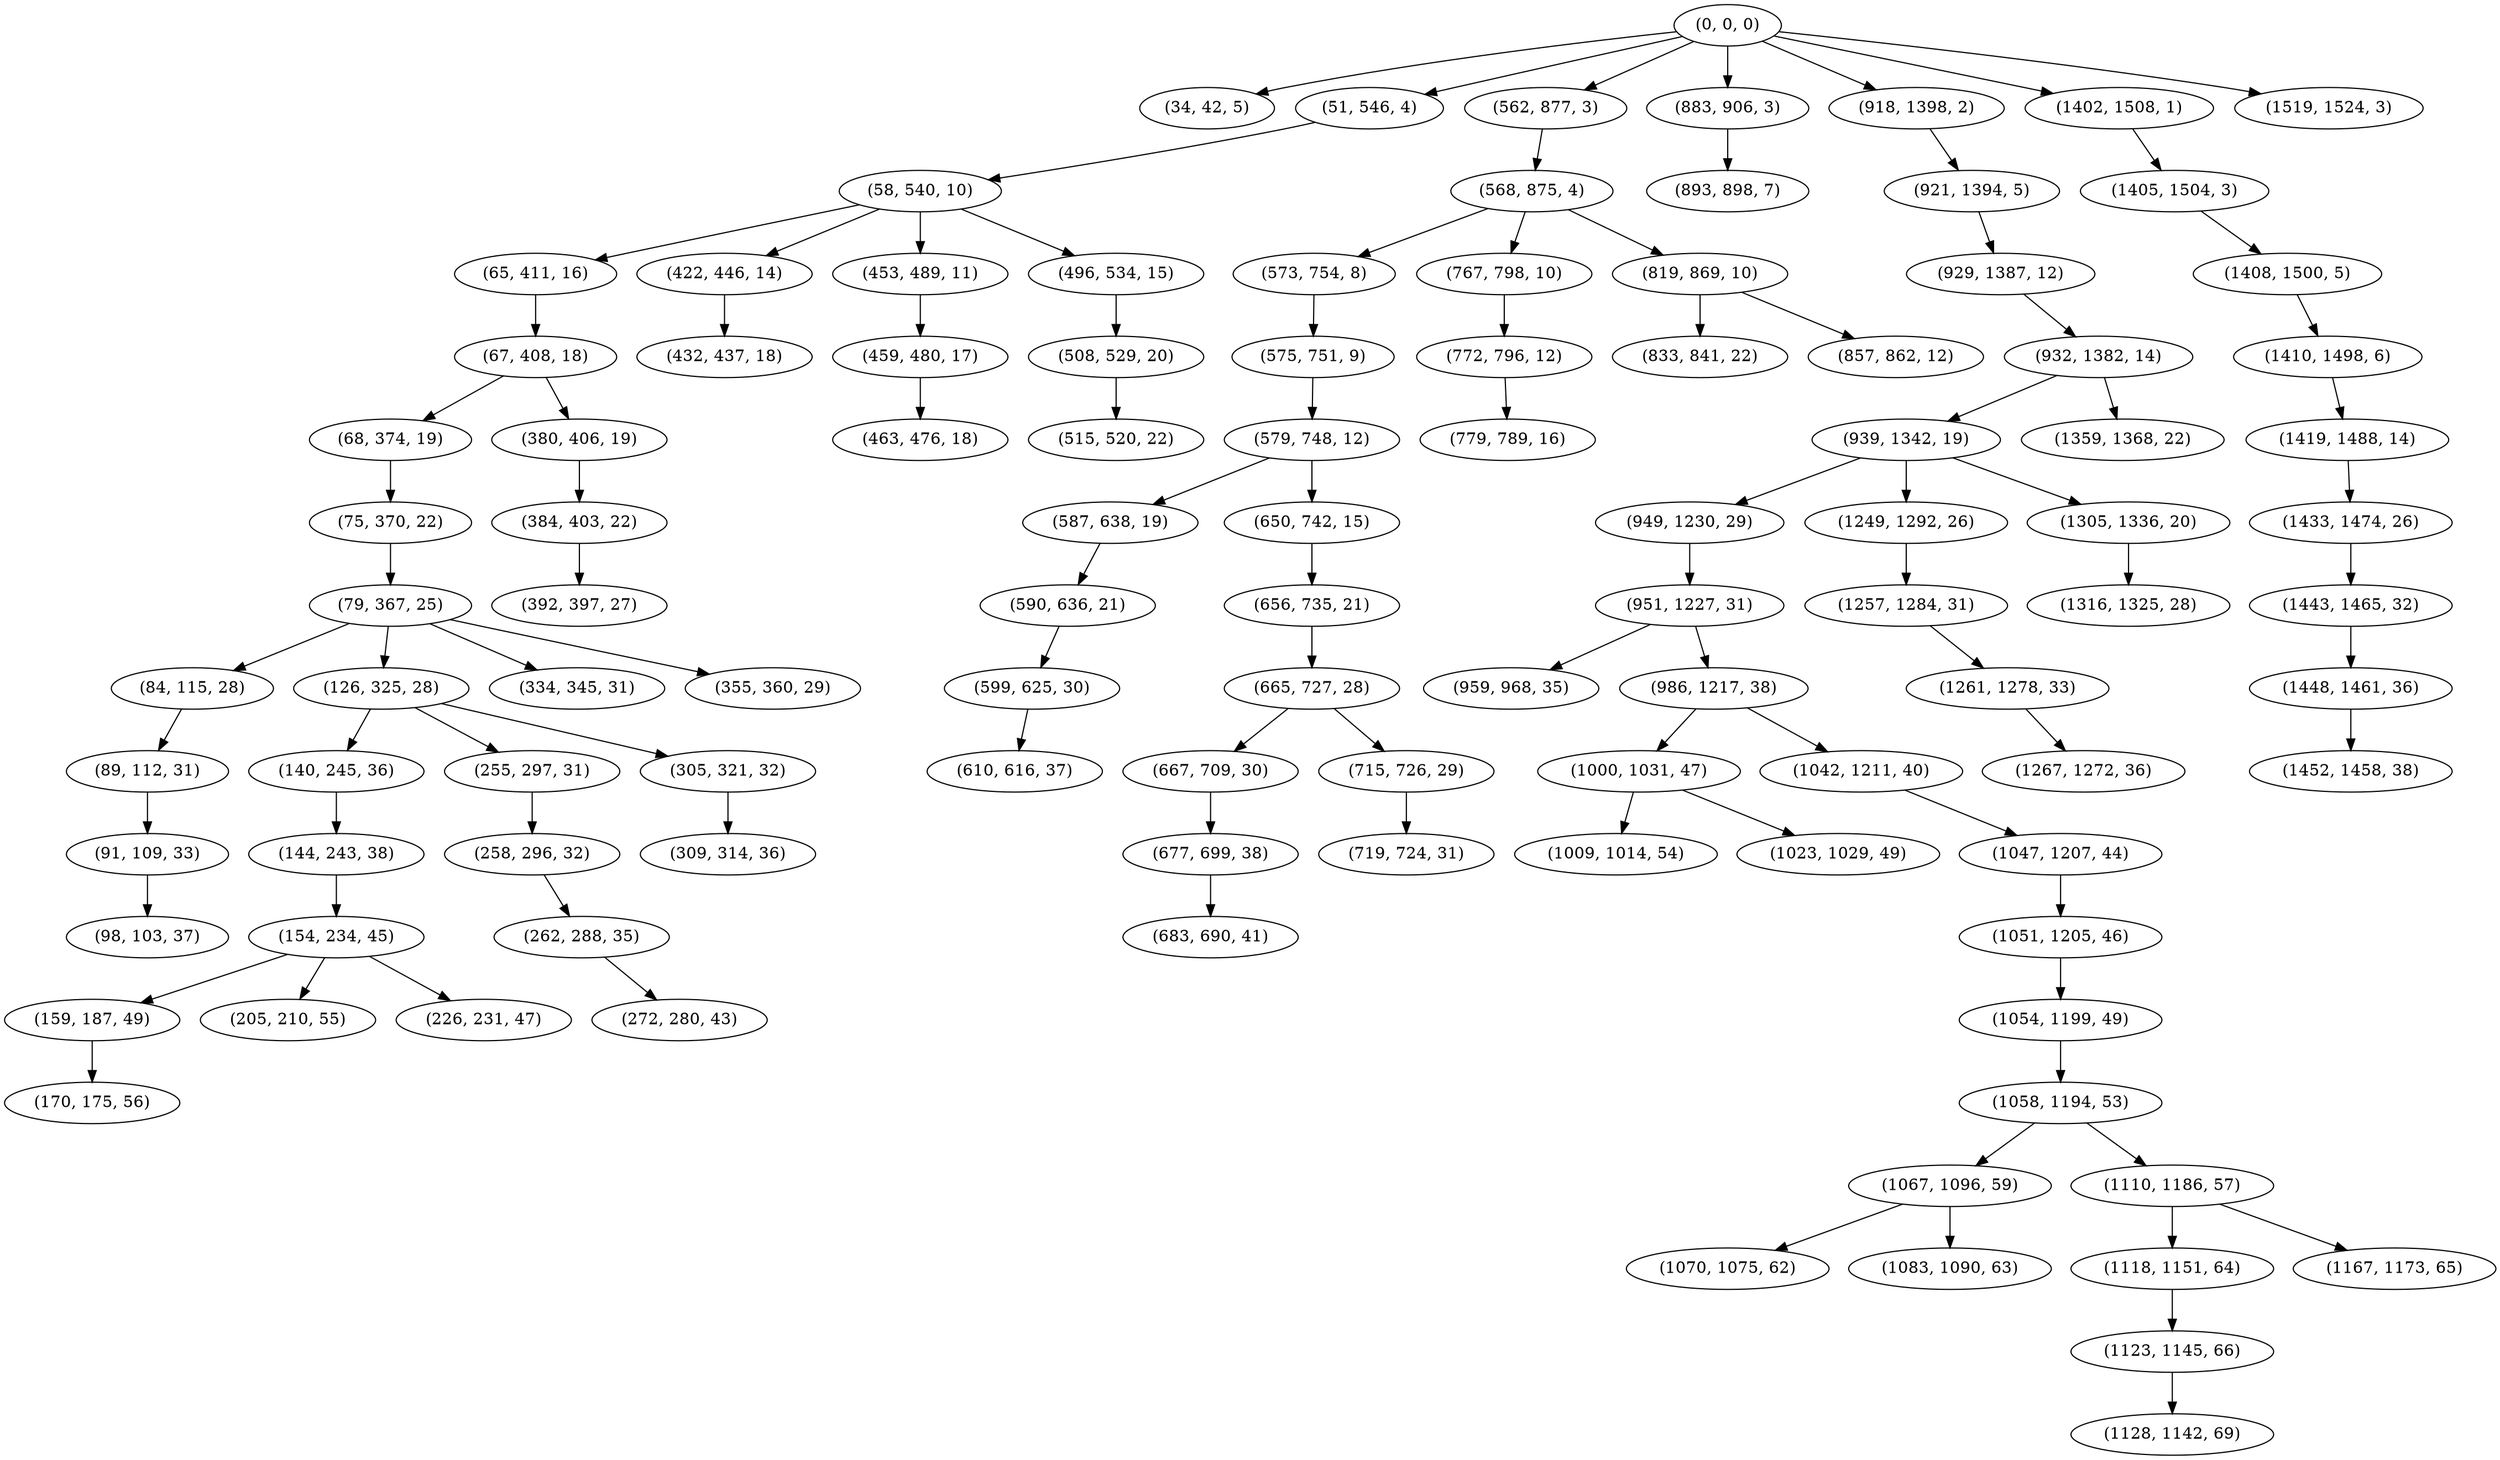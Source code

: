 digraph tree {
    "(0, 0, 0)";
    "(34, 42, 5)";
    "(51, 546, 4)";
    "(58, 540, 10)";
    "(65, 411, 16)";
    "(67, 408, 18)";
    "(68, 374, 19)";
    "(75, 370, 22)";
    "(79, 367, 25)";
    "(84, 115, 28)";
    "(89, 112, 31)";
    "(91, 109, 33)";
    "(98, 103, 37)";
    "(126, 325, 28)";
    "(140, 245, 36)";
    "(144, 243, 38)";
    "(154, 234, 45)";
    "(159, 187, 49)";
    "(170, 175, 56)";
    "(205, 210, 55)";
    "(226, 231, 47)";
    "(255, 297, 31)";
    "(258, 296, 32)";
    "(262, 288, 35)";
    "(272, 280, 43)";
    "(305, 321, 32)";
    "(309, 314, 36)";
    "(334, 345, 31)";
    "(355, 360, 29)";
    "(380, 406, 19)";
    "(384, 403, 22)";
    "(392, 397, 27)";
    "(422, 446, 14)";
    "(432, 437, 18)";
    "(453, 489, 11)";
    "(459, 480, 17)";
    "(463, 476, 18)";
    "(496, 534, 15)";
    "(508, 529, 20)";
    "(515, 520, 22)";
    "(562, 877, 3)";
    "(568, 875, 4)";
    "(573, 754, 8)";
    "(575, 751, 9)";
    "(579, 748, 12)";
    "(587, 638, 19)";
    "(590, 636, 21)";
    "(599, 625, 30)";
    "(610, 616, 37)";
    "(650, 742, 15)";
    "(656, 735, 21)";
    "(665, 727, 28)";
    "(667, 709, 30)";
    "(677, 699, 38)";
    "(683, 690, 41)";
    "(715, 726, 29)";
    "(719, 724, 31)";
    "(767, 798, 10)";
    "(772, 796, 12)";
    "(779, 789, 16)";
    "(819, 869, 10)";
    "(833, 841, 22)";
    "(857, 862, 12)";
    "(883, 906, 3)";
    "(893, 898, 7)";
    "(918, 1398, 2)";
    "(921, 1394, 5)";
    "(929, 1387, 12)";
    "(932, 1382, 14)";
    "(939, 1342, 19)";
    "(949, 1230, 29)";
    "(951, 1227, 31)";
    "(959, 968, 35)";
    "(986, 1217, 38)";
    "(1000, 1031, 47)";
    "(1009, 1014, 54)";
    "(1023, 1029, 49)";
    "(1042, 1211, 40)";
    "(1047, 1207, 44)";
    "(1051, 1205, 46)";
    "(1054, 1199, 49)";
    "(1058, 1194, 53)";
    "(1067, 1096, 59)";
    "(1070, 1075, 62)";
    "(1083, 1090, 63)";
    "(1110, 1186, 57)";
    "(1118, 1151, 64)";
    "(1123, 1145, 66)";
    "(1128, 1142, 69)";
    "(1167, 1173, 65)";
    "(1249, 1292, 26)";
    "(1257, 1284, 31)";
    "(1261, 1278, 33)";
    "(1267, 1272, 36)";
    "(1305, 1336, 20)";
    "(1316, 1325, 28)";
    "(1359, 1368, 22)";
    "(1402, 1508, 1)";
    "(1405, 1504, 3)";
    "(1408, 1500, 5)";
    "(1410, 1498, 6)";
    "(1419, 1488, 14)";
    "(1433, 1474, 26)";
    "(1443, 1465, 32)";
    "(1448, 1461, 36)";
    "(1452, 1458, 38)";
    "(1519, 1524, 3)";
    "(0, 0, 0)" -> "(34, 42, 5)";
    "(0, 0, 0)" -> "(51, 546, 4)";
    "(0, 0, 0)" -> "(562, 877, 3)";
    "(0, 0, 0)" -> "(883, 906, 3)";
    "(0, 0, 0)" -> "(918, 1398, 2)";
    "(0, 0, 0)" -> "(1402, 1508, 1)";
    "(0, 0, 0)" -> "(1519, 1524, 3)";
    "(51, 546, 4)" -> "(58, 540, 10)";
    "(58, 540, 10)" -> "(65, 411, 16)";
    "(58, 540, 10)" -> "(422, 446, 14)";
    "(58, 540, 10)" -> "(453, 489, 11)";
    "(58, 540, 10)" -> "(496, 534, 15)";
    "(65, 411, 16)" -> "(67, 408, 18)";
    "(67, 408, 18)" -> "(68, 374, 19)";
    "(67, 408, 18)" -> "(380, 406, 19)";
    "(68, 374, 19)" -> "(75, 370, 22)";
    "(75, 370, 22)" -> "(79, 367, 25)";
    "(79, 367, 25)" -> "(84, 115, 28)";
    "(79, 367, 25)" -> "(126, 325, 28)";
    "(79, 367, 25)" -> "(334, 345, 31)";
    "(79, 367, 25)" -> "(355, 360, 29)";
    "(84, 115, 28)" -> "(89, 112, 31)";
    "(89, 112, 31)" -> "(91, 109, 33)";
    "(91, 109, 33)" -> "(98, 103, 37)";
    "(126, 325, 28)" -> "(140, 245, 36)";
    "(126, 325, 28)" -> "(255, 297, 31)";
    "(126, 325, 28)" -> "(305, 321, 32)";
    "(140, 245, 36)" -> "(144, 243, 38)";
    "(144, 243, 38)" -> "(154, 234, 45)";
    "(154, 234, 45)" -> "(159, 187, 49)";
    "(154, 234, 45)" -> "(205, 210, 55)";
    "(154, 234, 45)" -> "(226, 231, 47)";
    "(159, 187, 49)" -> "(170, 175, 56)";
    "(255, 297, 31)" -> "(258, 296, 32)";
    "(258, 296, 32)" -> "(262, 288, 35)";
    "(262, 288, 35)" -> "(272, 280, 43)";
    "(305, 321, 32)" -> "(309, 314, 36)";
    "(380, 406, 19)" -> "(384, 403, 22)";
    "(384, 403, 22)" -> "(392, 397, 27)";
    "(422, 446, 14)" -> "(432, 437, 18)";
    "(453, 489, 11)" -> "(459, 480, 17)";
    "(459, 480, 17)" -> "(463, 476, 18)";
    "(496, 534, 15)" -> "(508, 529, 20)";
    "(508, 529, 20)" -> "(515, 520, 22)";
    "(562, 877, 3)" -> "(568, 875, 4)";
    "(568, 875, 4)" -> "(573, 754, 8)";
    "(568, 875, 4)" -> "(767, 798, 10)";
    "(568, 875, 4)" -> "(819, 869, 10)";
    "(573, 754, 8)" -> "(575, 751, 9)";
    "(575, 751, 9)" -> "(579, 748, 12)";
    "(579, 748, 12)" -> "(587, 638, 19)";
    "(579, 748, 12)" -> "(650, 742, 15)";
    "(587, 638, 19)" -> "(590, 636, 21)";
    "(590, 636, 21)" -> "(599, 625, 30)";
    "(599, 625, 30)" -> "(610, 616, 37)";
    "(650, 742, 15)" -> "(656, 735, 21)";
    "(656, 735, 21)" -> "(665, 727, 28)";
    "(665, 727, 28)" -> "(667, 709, 30)";
    "(665, 727, 28)" -> "(715, 726, 29)";
    "(667, 709, 30)" -> "(677, 699, 38)";
    "(677, 699, 38)" -> "(683, 690, 41)";
    "(715, 726, 29)" -> "(719, 724, 31)";
    "(767, 798, 10)" -> "(772, 796, 12)";
    "(772, 796, 12)" -> "(779, 789, 16)";
    "(819, 869, 10)" -> "(833, 841, 22)";
    "(819, 869, 10)" -> "(857, 862, 12)";
    "(883, 906, 3)" -> "(893, 898, 7)";
    "(918, 1398, 2)" -> "(921, 1394, 5)";
    "(921, 1394, 5)" -> "(929, 1387, 12)";
    "(929, 1387, 12)" -> "(932, 1382, 14)";
    "(932, 1382, 14)" -> "(939, 1342, 19)";
    "(932, 1382, 14)" -> "(1359, 1368, 22)";
    "(939, 1342, 19)" -> "(949, 1230, 29)";
    "(939, 1342, 19)" -> "(1249, 1292, 26)";
    "(939, 1342, 19)" -> "(1305, 1336, 20)";
    "(949, 1230, 29)" -> "(951, 1227, 31)";
    "(951, 1227, 31)" -> "(959, 968, 35)";
    "(951, 1227, 31)" -> "(986, 1217, 38)";
    "(986, 1217, 38)" -> "(1000, 1031, 47)";
    "(986, 1217, 38)" -> "(1042, 1211, 40)";
    "(1000, 1031, 47)" -> "(1009, 1014, 54)";
    "(1000, 1031, 47)" -> "(1023, 1029, 49)";
    "(1042, 1211, 40)" -> "(1047, 1207, 44)";
    "(1047, 1207, 44)" -> "(1051, 1205, 46)";
    "(1051, 1205, 46)" -> "(1054, 1199, 49)";
    "(1054, 1199, 49)" -> "(1058, 1194, 53)";
    "(1058, 1194, 53)" -> "(1067, 1096, 59)";
    "(1058, 1194, 53)" -> "(1110, 1186, 57)";
    "(1067, 1096, 59)" -> "(1070, 1075, 62)";
    "(1067, 1096, 59)" -> "(1083, 1090, 63)";
    "(1110, 1186, 57)" -> "(1118, 1151, 64)";
    "(1110, 1186, 57)" -> "(1167, 1173, 65)";
    "(1118, 1151, 64)" -> "(1123, 1145, 66)";
    "(1123, 1145, 66)" -> "(1128, 1142, 69)";
    "(1249, 1292, 26)" -> "(1257, 1284, 31)";
    "(1257, 1284, 31)" -> "(1261, 1278, 33)";
    "(1261, 1278, 33)" -> "(1267, 1272, 36)";
    "(1305, 1336, 20)" -> "(1316, 1325, 28)";
    "(1402, 1508, 1)" -> "(1405, 1504, 3)";
    "(1405, 1504, 3)" -> "(1408, 1500, 5)";
    "(1408, 1500, 5)" -> "(1410, 1498, 6)";
    "(1410, 1498, 6)" -> "(1419, 1488, 14)";
    "(1419, 1488, 14)" -> "(1433, 1474, 26)";
    "(1433, 1474, 26)" -> "(1443, 1465, 32)";
    "(1443, 1465, 32)" -> "(1448, 1461, 36)";
    "(1448, 1461, 36)" -> "(1452, 1458, 38)";
}
